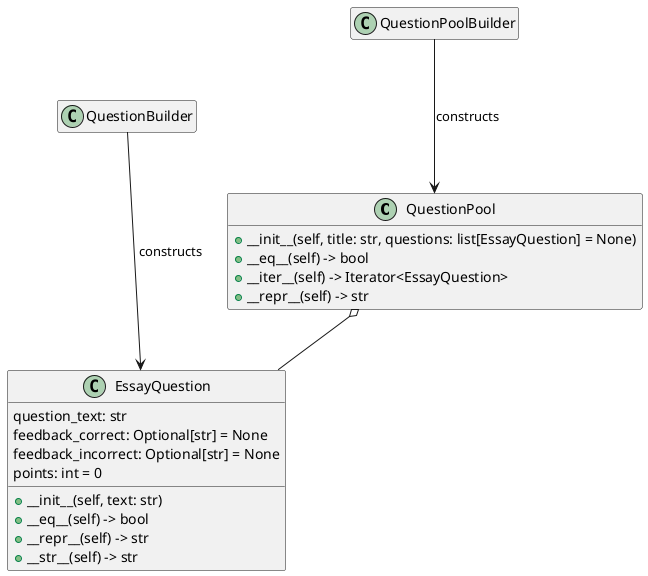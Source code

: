 @startuml
hide empty members

class QuestionPool
{
+ __init__(self, title: str, questions: list[EssayQuestion] = None)
    + __eq__(self) -> bool
    + __iter__(self) -> Iterator<EssayQuestion>
    + __repr__(self) -> str
}

class EssayQuestion
{
    question_text: str
    feedback_correct: Optional[str] = None
    feedback_incorrect: Optional[str] = None
    points: int = 0

    + __init__(self, text: str)
    + __eq__(self) -> bool
    + __repr__(self) -> str
    + __str__(self) -> str
}


QuestionPool o-- EssayQuestion
QuestionBuilder ---> EssayQuestion: "constructs"
QuestionPoolBuilder ---> QuestionPool: "constructs"

@enduml
